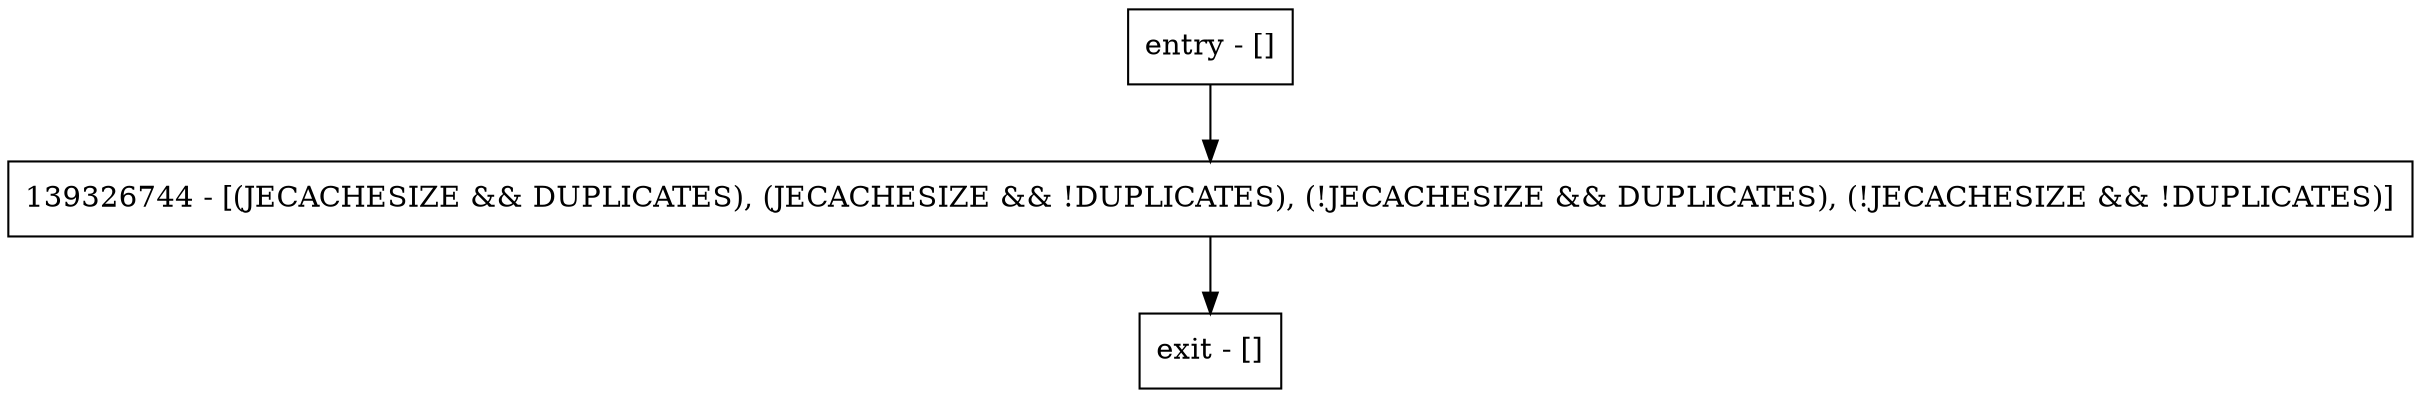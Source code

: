 digraph newVerifyException {
node [shape=record];
entry [label="entry - []"];
exit [label="exit - []"];
139326744 [label="139326744 - [(JECACHESIZE && DUPLICATES), (JECACHESIZE && !DUPLICATES), (!JECACHESIZE && DUPLICATES), (!JECACHESIZE && !DUPLICATES)]"];
entry;
exit;
entry -> 139326744;
139326744 -> exit;
}
